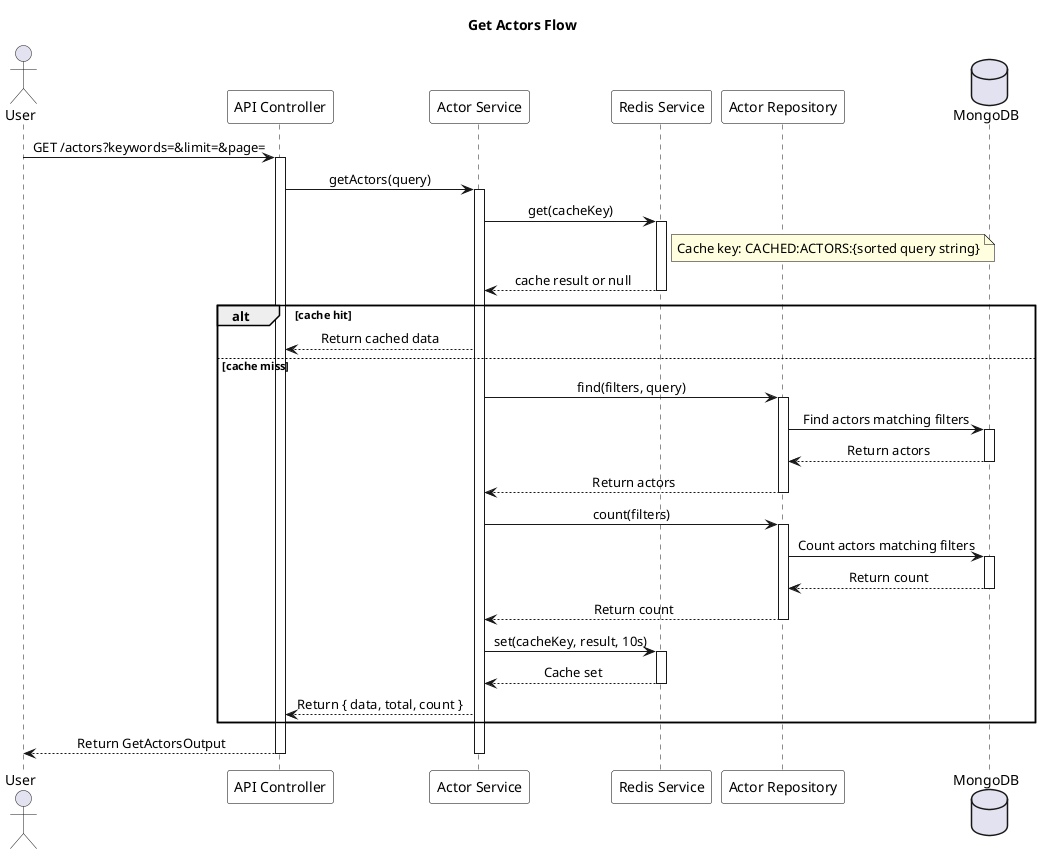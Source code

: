@startuml Get Actors Flow

skinparam SequenceMessageAlignment center
skinparam SequenceBoxBackgroundColor white
skinparam SequenceBoxBorderColor black
skinparam NoteBackgroundColor lightyellow
skinparam NoteBorderColor black
skinparam ParticipantBackgroundColor white
skinparam ParticipantBorderColor black

title Get Actors Flow

actor User
participant "API Controller" as Controller
participant "Actor Service" as Service
participant "Redis Service" as Redis
participant "Actor Repository" as Repository
database "MongoDB" as DB

User -> Controller : GET /actors?keywords=&limit=&page=
activate Controller
Controller -> Service : getActors(query)
activate Service

Service -> Redis : get(cacheKey)
activate Redis
note right of Redis
  Cache key: CACHED:ACTORS:{sorted query string}
end note
Redis --> Service : cache result or null
deactivate Redis

alt cache hit
    Service --> Controller : Return cached data
else cache miss
    Service -> Repository : find(filters, query)
    activate Repository
    Repository -> DB : Find actors matching filters
    activate DB
    DB --> Repository : Return actors
    deactivate DB
    Repository --> Service : Return actors
    deactivate Repository
    
    Service -> Repository : count(filters)
    activate Repository
    Repository -> DB : Count actors matching filters
    activate DB
    DB --> Repository : Return count
    deactivate DB
    Repository --> Service : Return count
    deactivate Repository
    
    Service -> Redis : set(cacheKey, result, 10s)
    activate Redis
    Redis --> Service : Cache set
    deactivate Redis
    
    Service --> Controller : Return { data, total, count }
end

Controller --> User : Return GetActorsOutput
deactivate Service
deactivate Controller

@enduml 
